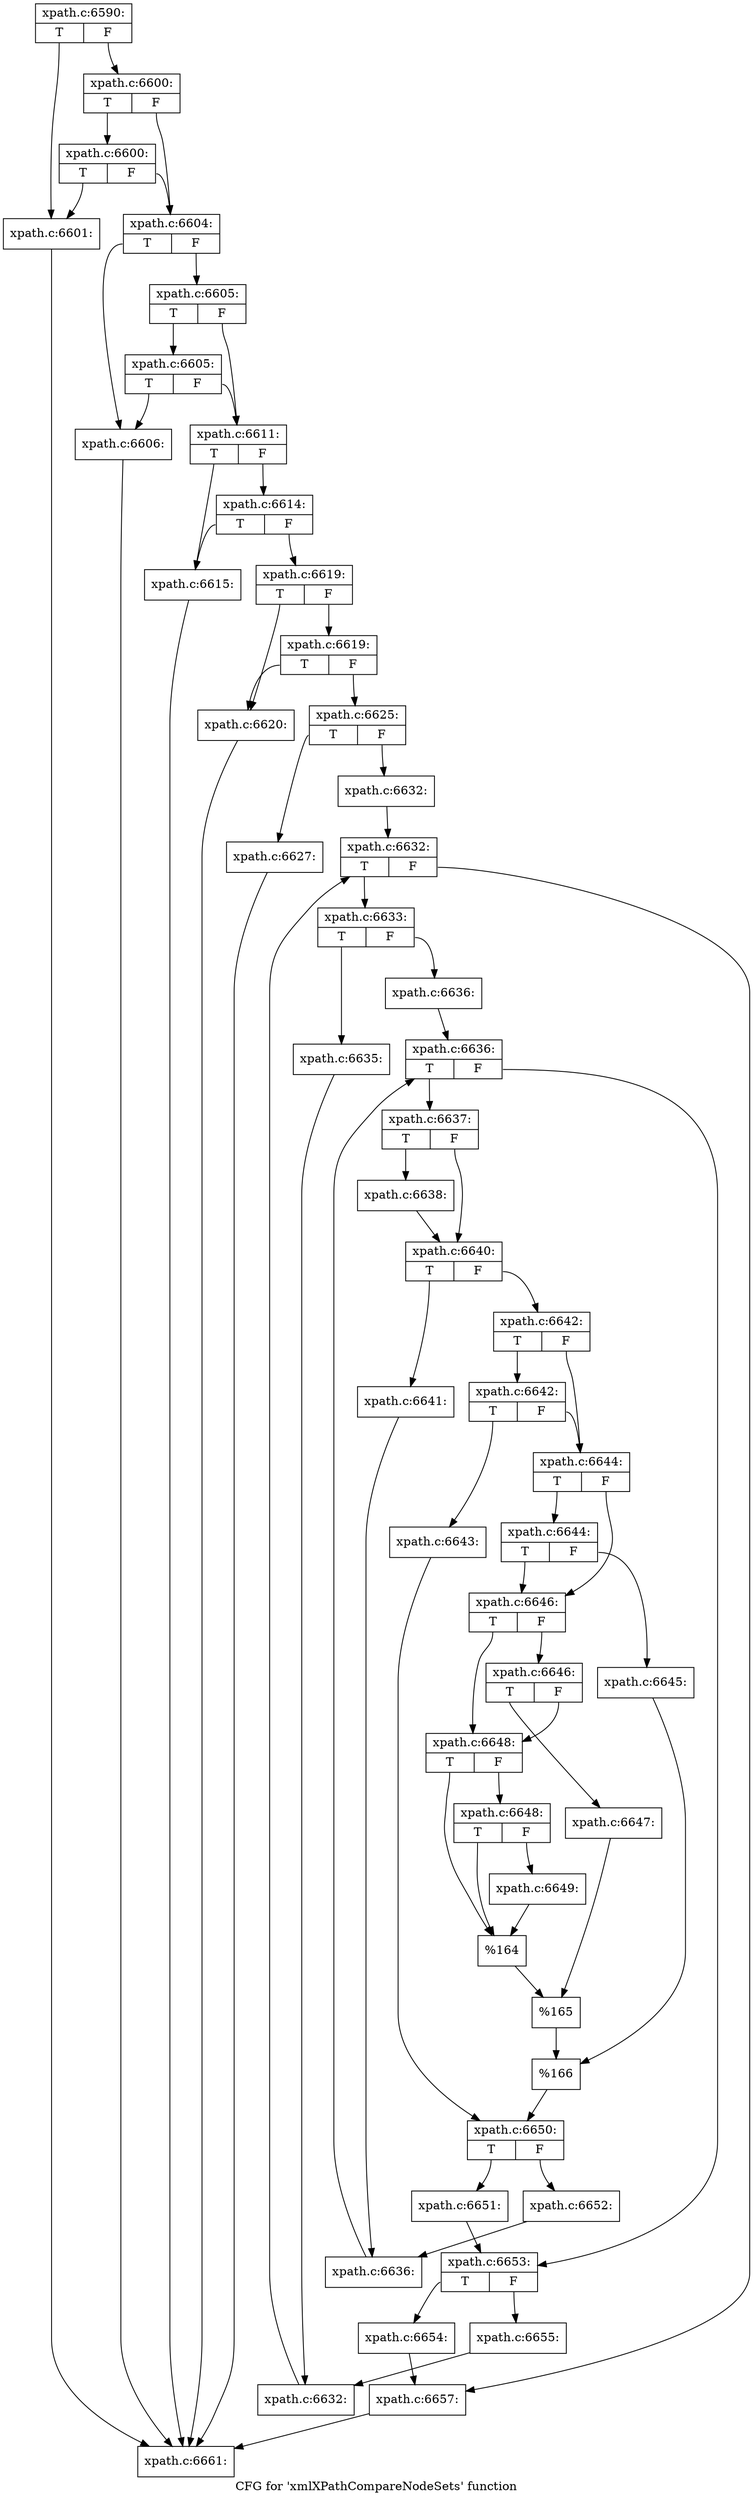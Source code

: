 digraph "CFG for 'xmlXPathCompareNodeSets' function" {
	label="CFG for 'xmlXPathCompareNodeSets' function";

	Node0x46bd520 [shape=record,label="{xpath.c:6590:|{<s0>T|<s1>F}}"];
	Node0x46bd520:s0 -> Node0x4df4860;
	Node0x46bd520:s1 -> Node0x4df4900;
	Node0x4df4900 [shape=record,label="{xpath.c:6600:|{<s0>T|<s1>F}}"];
	Node0x4df4900:s0 -> Node0x4df4c10;
	Node0x4df4900:s1 -> Node0x4df48b0;
	Node0x4df4c10 [shape=record,label="{xpath.c:6600:|{<s0>T|<s1>F}}"];
	Node0x4df4c10:s0 -> Node0x4df4860;
	Node0x4df4c10:s1 -> Node0x4df48b0;
	Node0x4df4860 [shape=record,label="{xpath.c:6601:}"];
	Node0x4df4860 -> Node0x46bdd40;
	Node0x4df48b0 [shape=record,label="{xpath.c:6604:|{<s0>T|<s1>F}}"];
	Node0x4df48b0:s0 -> Node0x4df56f0;
	Node0x4df48b0:s1 -> Node0x4df5790;
	Node0x4df5790 [shape=record,label="{xpath.c:6605:|{<s0>T|<s1>F}}"];
	Node0x4df5790:s0 -> Node0x4df5aa0;
	Node0x4df5790:s1 -> Node0x4df5740;
	Node0x4df5aa0 [shape=record,label="{xpath.c:6605:|{<s0>T|<s1>F}}"];
	Node0x4df5aa0:s0 -> Node0x4df56f0;
	Node0x4df5aa0:s1 -> Node0x4df5740;
	Node0x4df56f0 [shape=record,label="{xpath.c:6606:}"];
	Node0x4df56f0 -> Node0x46bdd40;
	Node0x4df5740 [shape=record,label="{xpath.c:6611:|{<s0>T|<s1>F}}"];
	Node0x4df5740:s0 -> Node0x4df6c10;
	Node0x4df5740:s1 -> Node0x4df6cb0;
	Node0x4df6cb0 [shape=record,label="{xpath.c:6614:|{<s0>T|<s1>F}}"];
	Node0x4df6cb0:s0 -> Node0x4df6c10;
	Node0x4df6cb0:s1 -> Node0x4df6c60;
	Node0x4df6c10 [shape=record,label="{xpath.c:6615:}"];
	Node0x4df6c10 -> Node0x46bdd40;
	Node0x4df6c60 [shape=record,label="{xpath.c:6619:|{<s0>T|<s1>F}}"];
	Node0x4df6c60:s0 -> Node0x4df7840;
	Node0x4df6c60:s1 -> Node0x4df78e0;
	Node0x4df78e0 [shape=record,label="{xpath.c:6619:|{<s0>T|<s1>F}}"];
	Node0x4df78e0:s0 -> Node0x4df7840;
	Node0x4df78e0:s1 -> Node0x4df7890;
	Node0x4df7840 [shape=record,label="{xpath.c:6620:}"];
	Node0x4df7840 -> Node0x46bdd40;
	Node0x4df7890 [shape=record,label="{xpath.c:6625:|{<s0>T|<s1>F}}"];
	Node0x4df7890:s0 -> Node0x4df8a00;
	Node0x4df7890:s1 -> Node0x4df8a50;
	Node0x4df8a00 [shape=record,label="{xpath.c:6627:}"];
	Node0x4df8a00 -> Node0x46bdd40;
	Node0x4df8a50 [shape=record,label="{xpath.c:6632:}"];
	Node0x4df8a50 -> Node0x4df94e0;
	Node0x4df94e0 [shape=record,label="{xpath.c:6632:|{<s0>T|<s1>F}}"];
	Node0x4df94e0:s0 -> Node0x4df97c0;
	Node0x4df94e0:s1 -> Node0x4df9340;
	Node0x4df97c0 [shape=record,label="{xpath.c:6633:|{<s0>T|<s1>F}}"];
	Node0x4df97c0:s0 -> Node0x4dfa0f0;
	Node0x4df97c0:s1 -> Node0x4dfa140;
	Node0x4dfa0f0 [shape=record,label="{xpath.c:6635:}"];
	Node0x4dfa0f0 -> Node0x4df9730;
	Node0x4dfa140 [shape=record,label="{xpath.c:6636:}"];
	Node0x4dfa140 -> Node0x4dfa6b0;
	Node0x4dfa6b0 [shape=record,label="{xpath.c:6636:|{<s0>T|<s1>F}}"];
	Node0x4dfa6b0:s0 -> Node0x4dfa990;
	Node0x4dfa6b0:s1 -> Node0x4dfa510;
	Node0x4dfa990 [shape=record,label="{xpath.c:6637:|{<s0>T|<s1>F}}"];
	Node0x4dfa990:s0 -> Node0x4dfae60;
	Node0x4dfa990:s1 -> Node0x4dfaeb0;
	Node0x4dfae60 [shape=record,label="{xpath.c:6638:}"];
	Node0x4dfae60 -> Node0x4dfaeb0;
	Node0x4dfaeb0 [shape=record,label="{xpath.c:6640:|{<s0>T|<s1>F}}"];
	Node0x4dfaeb0:s0 -> Node0x4dfb940;
	Node0x4dfaeb0:s1 -> Node0x4dfb990;
	Node0x4dfb940 [shape=record,label="{xpath.c:6641:}"];
	Node0x4dfb940 -> Node0x4dfa900;
	Node0x4dfb990 [shape=record,label="{xpath.c:6642:|{<s0>T|<s1>F}}"];
	Node0x4dfb990:s0 -> Node0x4dfc0a0;
	Node0x4dfb990:s1 -> Node0x4dfc050;
	Node0x4dfc0a0 [shape=record,label="{xpath.c:6642:|{<s0>T|<s1>F}}"];
	Node0x4dfc0a0:s0 -> Node0x4dfbfb0;
	Node0x4dfc0a0:s1 -> Node0x4dfc050;
	Node0x4dfbfb0 [shape=record,label="{xpath.c:6643:}"];
	Node0x4dfbfb0 -> Node0x4dfc000;
	Node0x4dfc050 [shape=record,label="{xpath.c:6644:|{<s0>T|<s1>F}}"];
	Node0x4dfc050:s0 -> Node0x4dfcb70;
	Node0x4dfc050:s1 -> Node0x4dfcb20;
	Node0x4dfcb70 [shape=record,label="{xpath.c:6644:|{<s0>T|<s1>F}}"];
	Node0x4dfcb70:s0 -> Node0x4dfcb20;
	Node0x4dfcb70:s1 -> Node0x4dfca80;
	Node0x4dfca80 [shape=record,label="{xpath.c:6645:}"];
	Node0x4dfca80 -> Node0x4dfcad0;
	Node0x4dfcb20 [shape=record,label="{xpath.c:6646:|{<s0>T|<s1>F}}"];
	Node0x4dfcb20:s0 -> Node0x4dfd5f0;
	Node0x4dfcb20:s1 -> Node0x4dfd640;
	Node0x4dfd640 [shape=record,label="{xpath.c:6646:|{<s0>T|<s1>F}}"];
	Node0x4dfd640:s0 -> Node0x4dfd550;
	Node0x4dfd640:s1 -> Node0x4dfd5f0;
	Node0x4dfd550 [shape=record,label="{xpath.c:6647:}"];
	Node0x4dfd550 -> Node0x4dfd5a0;
	Node0x4dfd5f0 [shape=record,label="{xpath.c:6648:|{<s0>T|<s1>F}}"];
	Node0x4dfd5f0:s0 -> Node0x4dfe070;
	Node0x4dfd5f0:s1 -> Node0x4dfe0c0;
	Node0x4dfe0c0 [shape=record,label="{xpath.c:6648:|{<s0>T|<s1>F}}"];
	Node0x4dfe0c0:s0 -> Node0x4dfe070;
	Node0x4dfe0c0:s1 -> Node0x4dfe020;
	Node0x4dfe020 [shape=record,label="{xpath.c:6649:}"];
	Node0x4dfe020 -> Node0x4dfe070;
	Node0x4dfe070 [shape=record,label="{%164}"];
	Node0x4dfe070 -> Node0x4dfd5a0;
	Node0x4dfd5a0 [shape=record,label="{%165}"];
	Node0x4dfd5a0 -> Node0x4dfcad0;
	Node0x4dfcad0 [shape=record,label="{%166}"];
	Node0x4dfcad0 -> Node0x4dfc000;
	Node0x4dfc000 [shape=record,label="{xpath.c:6650:|{<s0>T|<s1>F}}"];
	Node0x4dfc000:s0 -> Node0x4dfec80;
	Node0x4dfc000:s1 -> Node0x4dfecd0;
	Node0x4dfec80 [shape=record,label="{xpath.c:6651:}"];
	Node0x4dfec80 -> Node0x4dfa510;
	Node0x4dfecd0 [shape=record,label="{xpath.c:6652:}"];
	Node0x4dfecd0 -> Node0x4dfa900;
	Node0x4dfa900 [shape=record,label="{xpath.c:6636:}"];
	Node0x4dfa900 -> Node0x4dfa6b0;
	Node0x4dfa510 [shape=record,label="{xpath.c:6653:|{<s0>T|<s1>F}}"];
	Node0x4dfa510:s0 -> Node0x4dff300;
	Node0x4dfa510:s1 -> Node0x4dff350;
	Node0x4dff300 [shape=record,label="{xpath.c:6654:}"];
	Node0x4dff300 -> Node0x4df9340;
	Node0x4dff350 [shape=record,label="{xpath.c:6655:}"];
	Node0x4dff350 -> Node0x4df9730;
	Node0x4df9730 [shape=record,label="{xpath.c:6632:}"];
	Node0x4df9730 -> Node0x4df94e0;
	Node0x4df9340 [shape=record,label="{xpath.c:6657:}"];
	Node0x4df9340 -> Node0x46bdd40;
	Node0x46bdd40 [shape=record,label="{xpath.c:6661:}"];
}
